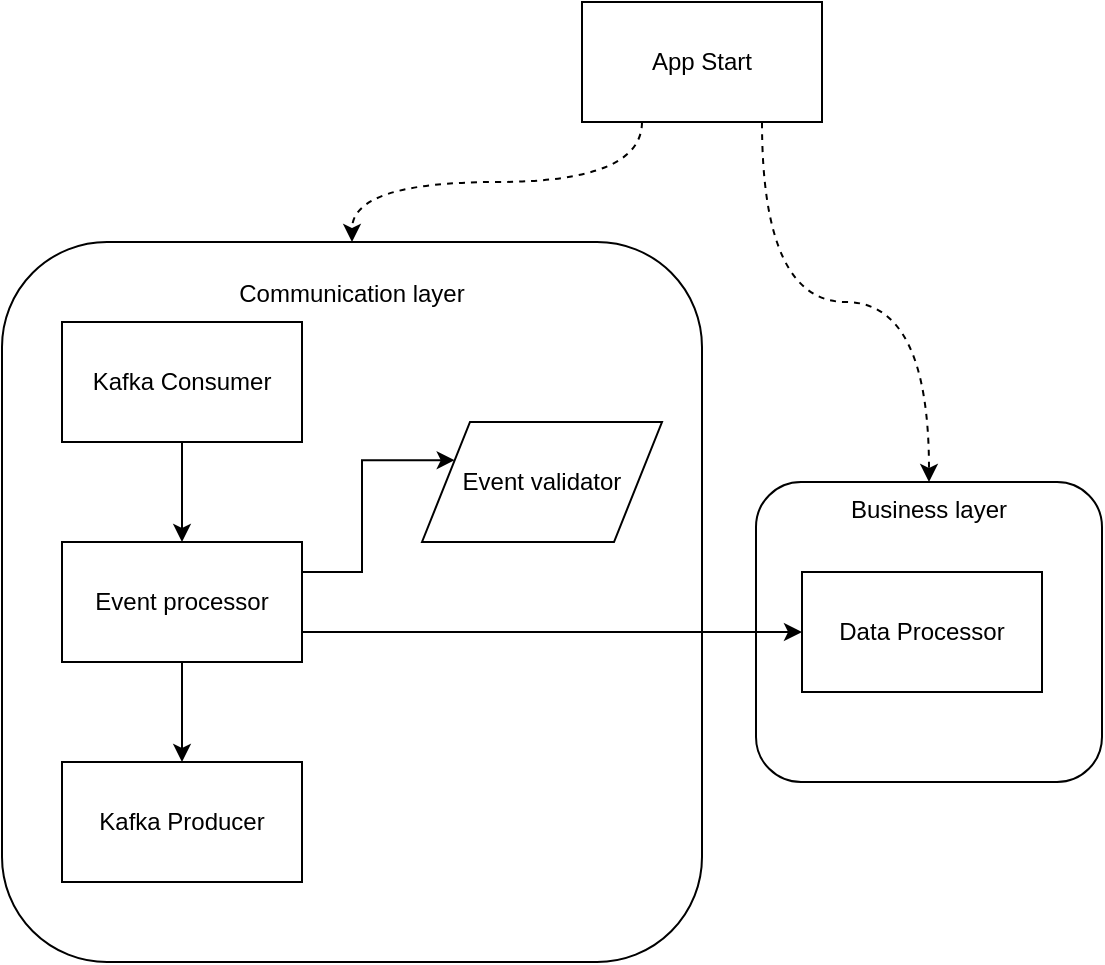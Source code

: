 <mxfile version="12.8.6" type="device"><diagram id="2qGFgqKccRU_KrJ2sWsE" name="Page-1"><mxGraphModel dx="1038" dy="531" grid="1" gridSize="10" guides="1" tooltips="1" connect="1" arrows="1" fold="1" page="1" pageScale="1" pageWidth="827" pageHeight="1169" math="0" shadow="0"><root><mxCell id="0"/><mxCell id="1" parent="0"/><mxCell id="s5Mmw6WloJshkWOSBcFK-10" value="Business layer" style="rounded=1;whiteSpace=wrap;html=1;verticalAlign=top;" vertex="1" parent="1"><mxGeometry x="487" y="260" width="173" height="150" as="geometry"/></mxCell><mxCell id="s5Mmw6WloJshkWOSBcFK-9" value="&lt;p&gt;Communication layer&lt;/p&gt;" style="rounded=1;whiteSpace=wrap;html=1;verticalAlign=top;align=center;" vertex="1" parent="1"><mxGeometry x="110" y="140" width="350" height="360" as="geometry"/></mxCell><mxCell id="s5Mmw6WloJshkWOSBcFK-12" style="edgeStyle=orthogonalEdgeStyle;orthogonalLoop=1;jettySize=auto;html=1;exitX=0.25;exitY=1;exitDx=0;exitDy=0;entryX=0.5;entryY=0;entryDx=0;entryDy=0;dashed=1;strokeWidth=1;curved=1;" edge="1" parent="1" source="s5Mmw6WloJshkWOSBcFK-1" target="s5Mmw6WloJshkWOSBcFK-9"><mxGeometry relative="1" as="geometry"/></mxCell><mxCell id="s5Mmw6WloJshkWOSBcFK-13" style="edgeStyle=orthogonalEdgeStyle;curved=1;orthogonalLoop=1;jettySize=auto;html=1;exitX=0.75;exitY=1;exitDx=0;exitDy=0;entryX=0.5;entryY=0;entryDx=0;entryDy=0;dashed=1;strokeWidth=1;" edge="1" parent="1" source="s5Mmw6WloJshkWOSBcFK-1" target="s5Mmw6WloJshkWOSBcFK-10"><mxGeometry relative="1" as="geometry"/></mxCell><mxCell id="s5Mmw6WloJshkWOSBcFK-1" value="App Start" style="rounded=0;whiteSpace=wrap;html=1;" vertex="1" parent="1"><mxGeometry x="400" y="20" width="120" height="60" as="geometry"/></mxCell><mxCell id="s5Mmw6WloJshkWOSBcFK-14" style="edgeStyle=orthogonalEdgeStyle;orthogonalLoop=1;jettySize=auto;html=1;exitX=0.5;exitY=1;exitDx=0;exitDy=0;entryX=0.5;entryY=0;entryDx=0;entryDy=0;strokeWidth=1;rounded=0;" edge="1" parent="1" source="s5Mmw6WloJshkWOSBcFK-2" target="s5Mmw6WloJshkWOSBcFK-3"><mxGeometry relative="1" as="geometry"/></mxCell><mxCell id="s5Mmw6WloJshkWOSBcFK-2" value="Kafka Consumer" style="rounded=0;whiteSpace=wrap;html=1;" vertex="1" parent="1"><mxGeometry x="140" y="180" width="120" height="60" as="geometry"/></mxCell><mxCell id="s5Mmw6WloJshkWOSBcFK-15" style="edgeStyle=orthogonalEdgeStyle;rounded=0;orthogonalLoop=1;jettySize=auto;html=1;exitX=0.5;exitY=1;exitDx=0;exitDy=0;entryX=0.5;entryY=0;entryDx=0;entryDy=0;strokeWidth=1;" edge="1" parent="1" source="s5Mmw6WloJshkWOSBcFK-3" target="s5Mmw6WloJshkWOSBcFK-4"><mxGeometry relative="1" as="geometry"/></mxCell><mxCell id="s5Mmw6WloJshkWOSBcFK-16" style="edgeStyle=orthogonalEdgeStyle;rounded=0;orthogonalLoop=1;jettySize=auto;html=1;exitX=1;exitY=0.25;exitDx=0;exitDy=0;entryX=0;entryY=0.25;entryDx=0;entryDy=0;strokeWidth=1;" edge="1" parent="1" source="s5Mmw6WloJshkWOSBcFK-3" target="s5Mmw6WloJshkWOSBcFK-5"><mxGeometry relative="1" as="geometry"/></mxCell><mxCell id="s5Mmw6WloJshkWOSBcFK-17" style="edgeStyle=orthogonalEdgeStyle;rounded=0;orthogonalLoop=1;jettySize=auto;html=1;exitX=1;exitY=0.75;exitDx=0;exitDy=0;entryX=0;entryY=0.5;entryDx=0;entryDy=0;strokeWidth=1;" edge="1" parent="1" source="s5Mmw6WloJshkWOSBcFK-3" target="s5Mmw6WloJshkWOSBcFK-6"><mxGeometry relative="1" as="geometry"/></mxCell><mxCell id="s5Mmw6WloJshkWOSBcFK-3" value="Event processor" style="rounded=0;whiteSpace=wrap;html=1;" vertex="1" parent="1"><mxGeometry x="140" y="290" width="120" height="60" as="geometry"/></mxCell><mxCell id="s5Mmw6WloJshkWOSBcFK-4" value="Kafka Producer" style="rounded=0;whiteSpace=wrap;html=1;" vertex="1" parent="1"><mxGeometry x="140" y="400" width="120" height="60" as="geometry"/></mxCell><mxCell id="s5Mmw6WloJshkWOSBcFK-5" value="Event validator" style="shape=parallelogram;perimeter=parallelogramPerimeter;whiteSpace=wrap;html=1;" vertex="1" parent="1"><mxGeometry x="320" y="230" width="120" height="60" as="geometry"/></mxCell><mxCell id="s5Mmw6WloJshkWOSBcFK-6" value="Data Processor" style="rounded=0;whiteSpace=wrap;html=1;" vertex="1" parent="1"><mxGeometry x="510" y="305" width="120" height="60" as="geometry"/></mxCell></root></mxGraphModel></diagram></mxfile>